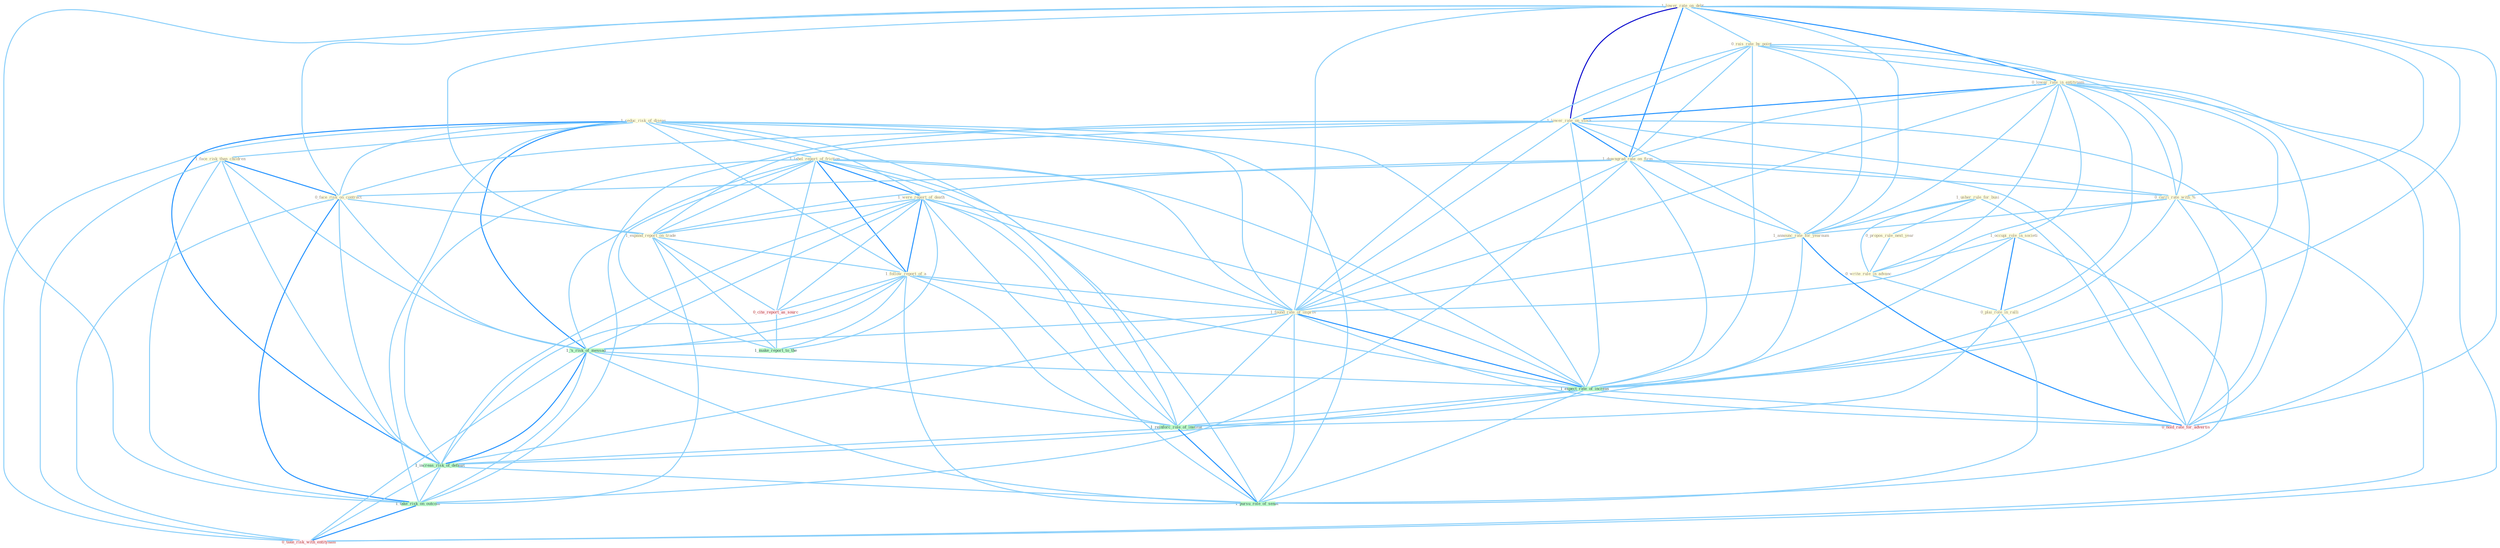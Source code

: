 Graph G{ 
    node
    [shape=polygon,style=filled,width=.5,height=.06,color="#BDFCC9",fixedsize=true,fontsize=4,
    fontcolor="#2f4f4f"];
    {node
    [color="#ffffe0", fontcolor="#8b7d6b"] "1_reduc_risk_of_diseas " "1_lower_rate_on_debt " "0_rais_rate_by_point " "1_face_risk_than_children " "0_lower_rate_in_entitynam " "1_usher_rule_for_busi " "1_label_report_of_friction " "1_occupi_role_in_societi " "1_lower_rate_on_stock " "1_downgrad_rate_on_firm " "1_were_report_of_death " "0_carri_rate_with_% " "0_face_risk_on_contract " "1_expand_report_on_trade " "1_announc_rate_for_yearnum " "1_follow_report_of_a " "0_propos_rule_next_year " "0_write_rule_in_advanc " "1_found_rate_of_improv " "0_plai_role_in_ralli "}
{node [color="#fff0f5", fontcolor="#b22222"] "0_cite_report_as_sourc " "0_take_risk_with_entitynam " "0_hold_rate_for_advertis "}
edge [color="#B0E2FF"];

	"1_reduc_risk_of_diseas " -- "1_face_risk_than_children " [w="1", color="#87cefa" ];
	"1_reduc_risk_of_diseas " -- "1_label_report_of_friction " [w="1", color="#87cefa" ];
	"1_reduc_risk_of_diseas " -- "1_were_report_of_death " [w="1", color="#87cefa" ];
	"1_reduc_risk_of_diseas " -- "0_face_risk_on_contract " [w="1", color="#87cefa" ];
	"1_reduc_risk_of_diseas " -- "1_follow_report_of_a " [w="1", color="#87cefa" ];
	"1_reduc_risk_of_diseas " -- "1_found_rate_of_improv " [w="1", color="#87cefa" ];
	"1_reduc_risk_of_diseas " -- "1_'s_risk_of_messag " [w="2", color="#1e90ff" , len=0.8];
	"1_reduc_risk_of_diseas " -- "1_expect_rate_of_increas " [w="1", color="#87cefa" ];
	"1_reduc_risk_of_diseas " -- "1_reinforc_role_of_institut " [w="1", color="#87cefa" ];
	"1_reduc_risk_of_diseas " -- "1_increas_risk_of_default " [w="2", color="#1e90ff" , len=0.8];
	"1_reduc_risk_of_diseas " -- "1_take_risk_on_outcom " [w="1", color="#87cefa" ];
	"1_reduc_risk_of_diseas " -- "1_pursu_role_of_senat " [w="1", color="#87cefa" ];
	"1_reduc_risk_of_diseas " -- "0_take_risk_with_entitynam " [w="1", color="#87cefa" ];
	"1_lower_rate_on_debt " -- "0_rais_rate_by_point " [w="1", color="#87cefa" ];
	"1_lower_rate_on_debt " -- "0_lower_rate_in_entitynam " [w="2", color="#1e90ff" , len=0.8];
	"1_lower_rate_on_debt " -- "1_lower_rate_on_stock " [w="3", color="#0000cd" , len=0.6];
	"1_lower_rate_on_debt " -- "1_downgrad_rate_on_firm " [w="2", color="#1e90ff" , len=0.8];
	"1_lower_rate_on_debt " -- "0_carri_rate_with_% " [w="1", color="#87cefa" ];
	"1_lower_rate_on_debt " -- "0_face_risk_on_contract " [w="1", color="#87cefa" ];
	"1_lower_rate_on_debt " -- "1_expand_report_on_trade " [w="1", color="#87cefa" ];
	"1_lower_rate_on_debt " -- "1_announc_rate_for_yearnum " [w="1", color="#87cefa" ];
	"1_lower_rate_on_debt " -- "1_found_rate_of_improv " [w="1", color="#87cefa" ];
	"1_lower_rate_on_debt " -- "1_expect_rate_of_increas " [w="1", color="#87cefa" ];
	"1_lower_rate_on_debt " -- "1_take_risk_on_outcom " [w="1", color="#87cefa" ];
	"1_lower_rate_on_debt " -- "0_hold_rate_for_advertis " [w="1", color="#87cefa" ];
	"0_rais_rate_by_point " -- "0_lower_rate_in_entitynam " [w="1", color="#87cefa" ];
	"0_rais_rate_by_point " -- "1_lower_rate_on_stock " [w="1", color="#87cefa" ];
	"0_rais_rate_by_point " -- "1_downgrad_rate_on_firm " [w="1", color="#87cefa" ];
	"0_rais_rate_by_point " -- "0_carri_rate_with_% " [w="1", color="#87cefa" ];
	"0_rais_rate_by_point " -- "1_announc_rate_for_yearnum " [w="1", color="#87cefa" ];
	"0_rais_rate_by_point " -- "1_found_rate_of_improv " [w="1", color="#87cefa" ];
	"0_rais_rate_by_point " -- "1_expect_rate_of_increas " [w="1", color="#87cefa" ];
	"0_rais_rate_by_point " -- "0_hold_rate_for_advertis " [w="1", color="#87cefa" ];
	"1_face_risk_than_children " -- "0_face_risk_on_contract " [w="2", color="#1e90ff" , len=0.8];
	"1_face_risk_than_children " -- "1_'s_risk_of_messag " [w="1", color="#87cefa" ];
	"1_face_risk_than_children " -- "1_increas_risk_of_default " [w="1", color="#87cefa" ];
	"1_face_risk_than_children " -- "1_take_risk_on_outcom " [w="1", color="#87cefa" ];
	"1_face_risk_than_children " -- "0_take_risk_with_entitynam " [w="1", color="#87cefa" ];
	"0_lower_rate_in_entitynam " -- "1_occupi_role_in_societi " [w="1", color="#87cefa" ];
	"0_lower_rate_in_entitynam " -- "1_lower_rate_on_stock " [w="2", color="#1e90ff" , len=0.8];
	"0_lower_rate_in_entitynam " -- "1_downgrad_rate_on_firm " [w="1", color="#87cefa" ];
	"0_lower_rate_in_entitynam " -- "0_carri_rate_with_% " [w="1", color="#87cefa" ];
	"0_lower_rate_in_entitynam " -- "1_announc_rate_for_yearnum " [w="1", color="#87cefa" ];
	"0_lower_rate_in_entitynam " -- "0_write_rule_in_advanc " [w="1", color="#87cefa" ];
	"0_lower_rate_in_entitynam " -- "1_found_rate_of_improv " [w="1", color="#87cefa" ];
	"0_lower_rate_in_entitynam " -- "0_plai_role_in_ralli " [w="1", color="#87cefa" ];
	"0_lower_rate_in_entitynam " -- "1_expect_rate_of_increas " [w="1", color="#87cefa" ];
	"0_lower_rate_in_entitynam " -- "0_take_risk_with_entitynam " [w="1", color="#87cefa" ];
	"0_lower_rate_in_entitynam " -- "0_hold_rate_for_advertis " [w="1", color="#87cefa" ];
	"1_usher_rule_for_busi " -- "1_announc_rate_for_yearnum " [w="1", color="#87cefa" ];
	"1_usher_rule_for_busi " -- "0_propos_rule_next_year " [w="1", color="#87cefa" ];
	"1_usher_rule_for_busi " -- "0_write_rule_in_advanc " [w="1", color="#87cefa" ];
	"1_usher_rule_for_busi " -- "0_hold_rate_for_advertis " [w="1", color="#87cefa" ];
	"1_label_report_of_friction " -- "1_were_report_of_death " [w="2", color="#1e90ff" , len=0.8];
	"1_label_report_of_friction " -- "1_expand_report_on_trade " [w="1", color="#87cefa" ];
	"1_label_report_of_friction " -- "1_follow_report_of_a " [w="2", color="#1e90ff" , len=0.8];
	"1_label_report_of_friction " -- "1_found_rate_of_improv " [w="1", color="#87cefa" ];
	"1_label_report_of_friction " -- "1_'s_risk_of_messag " [w="1", color="#87cefa" ];
	"1_label_report_of_friction " -- "1_expect_rate_of_increas " [w="1", color="#87cefa" ];
	"1_label_report_of_friction " -- "1_reinforc_role_of_institut " [w="1", color="#87cefa" ];
	"1_label_report_of_friction " -- "1_increas_risk_of_default " [w="1", color="#87cefa" ];
	"1_label_report_of_friction " -- "0_cite_report_as_sourc " [w="1", color="#87cefa" ];
	"1_label_report_of_friction " -- "1_pursu_role_of_senat " [w="1", color="#87cefa" ];
	"1_label_report_of_friction " -- "1_make_report_to_the " [w="1", color="#87cefa" ];
	"1_occupi_role_in_societi " -- "0_write_rule_in_advanc " [w="1", color="#87cefa" ];
	"1_occupi_role_in_societi " -- "0_plai_role_in_ralli " [w="2", color="#1e90ff" , len=0.8];
	"1_occupi_role_in_societi " -- "1_reinforc_role_of_institut " [w="1", color="#87cefa" ];
	"1_occupi_role_in_societi " -- "1_pursu_role_of_senat " [w="1", color="#87cefa" ];
	"1_lower_rate_on_stock " -- "1_downgrad_rate_on_firm " [w="2", color="#1e90ff" , len=0.8];
	"1_lower_rate_on_stock " -- "0_carri_rate_with_% " [w="1", color="#87cefa" ];
	"1_lower_rate_on_stock " -- "0_face_risk_on_contract " [w="1", color="#87cefa" ];
	"1_lower_rate_on_stock " -- "1_expand_report_on_trade " [w="1", color="#87cefa" ];
	"1_lower_rate_on_stock " -- "1_announc_rate_for_yearnum " [w="1", color="#87cefa" ];
	"1_lower_rate_on_stock " -- "1_found_rate_of_improv " [w="1", color="#87cefa" ];
	"1_lower_rate_on_stock " -- "1_expect_rate_of_increas " [w="1", color="#87cefa" ];
	"1_lower_rate_on_stock " -- "1_take_risk_on_outcom " [w="1", color="#87cefa" ];
	"1_lower_rate_on_stock " -- "0_hold_rate_for_advertis " [w="1", color="#87cefa" ];
	"1_downgrad_rate_on_firm " -- "0_carri_rate_with_% " [w="1", color="#87cefa" ];
	"1_downgrad_rate_on_firm " -- "0_face_risk_on_contract " [w="1", color="#87cefa" ];
	"1_downgrad_rate_on_firm " -- "1_expand_report_on_trade " [w="1", color="#87cefa" ];
	"1_downgrad_rate_on_firm " -- "1_announc_rate_for_yearnum " [w="1", color="#87cefa" ];
	"1_downgrad_rate_on_firm " -- "1_found_rate_of_improv " [w="1", color="#87cefa" ];
	"1_downgrad_rate_on_firm " -- "1_expect_rate_of_increas " [w="1", color="#87cefa" ];
	"1_downgrad_rate_on_firm " -- "1_take_risk_on_outcom " [w="1", color="#87cefa" ];
	"1_downgrad_rate_on_firm " -- "0_hold_rate_for_advertis " [w="1", color="#87cefa" ];
	"1_were_report_of_death " -- "1_expand_report_on_trade " [w="1", color="#87cefa" ];
	"1_were_report_of_death " -- "1_follow_report_of_a " [w="2", color="#1e90ff" , len=0.8];
	"1_were_report_of_death " -- "1_found_rate_of_improv " [w="1", color="#87cefa" ];
	"1_were_report_of_death " -- "1_'s_risk_of_messag " [w="1", color="#87cefa" ];
	"1_were_report_of_death " -- "1_expect_rate_of_increas " [w="1", color="#87cefa" ];
	"1_were_report_of_death " -- "1_reinforc_role_of_institut " [w="1", color="#87cefa" ];
	"1_were_report_of_death " -- "1_increas_risk_of_default " [w="1", color="#87cefa" ];
	"1_were_report_of_death " -- "0_cite_report_as_sourc " [w="1", color="#87cefa" ];
	"1_were_report_of_death " -- "1_pursu_role_of_senat " [w="1", color="#87cefa" ];
	"1_were_report_of_death " -- "1_make_report_to_the " [w="1", color="#87cefa" ];
	"0_carri_rate_with_% " -- "1_announc_rate_for_yearnum " [w="1", color="#87cefa" ];
	"0_carri_rate_with_% " -- "1_found_rate_of_improv " [w="1", color="#87cefa" ];
	"0_carri_rate_with_% " -- "1_expect_rate_of_increas " [w="1", color="#87cefa" ];
	"0_carri_rate_with_% " -- "0_take_risk_with_entitynam " [w="1", color="#87cefa" ];
	"0_carri_rate_with_% " -- "0_hold_rate_for_advertis " [w="1", color="#87cefa" ];
	"0_face_risk_on_contract " -- "1_expand_report_on_trade " [w="1", color="#87cefa" ];
	"0_face_risk_on_contract " -- "1_'s_risk_of_messag " [w="1", color="#87cefa" ];
	"0_face_risk_on_contract " -- "1_increas_risk_of_default " [w="1", color="#87cefa" ];
	"0_face_risk_on_contract " -- "1_take_risk_on_outcom " [w="2", color="#1e90ff" , len=0.8];
	"0_face_risk_on_contract " -- "0_take_risk_with_entitynam " [w="1", color="#87cefa" ];
	"1_expand_report_on_trade " -- "1_follow_report_of_a " [w="1", color="#87cefa" ];
	"1_expand_report_on_trade " -- "1_take_risk_on_outcom " [w="1", color="#87cefa" ];
	"1_expand_report_on_trade " -- "0_cite_report_as_sourc " [w="1", color="#87cefa" ];
	"1_expand_report_on_trade " -- "1_make_report_to_the " [w="1", color="#87cefa" ];
	"1_announc_rate_for_yearnum " -- "1_found_rate_of_improv " [w="1", color="#87cefa" ];
	"1_announc_rate_for_yearnum " -- "1_expect_rate_of_increas " [w="1", color="#87cefa" ];
	"1_announc_rate_for_yearnum " -- "0_hold_rate_for_advertis " [w="2", color="#1e90ff" , len=0.8];
	"1_follow_report_of_a " -- "1_found_rate_of_improv " [w="1", color="#87cefa" ];
	"1_follow_report_of_a " -- "1_'s_risk_of_messag " [w="1", color="#87cefa" ];
	"1_follow_report_of_a " -- "1_expect_rate_of_increas " [w="1", color="#87cefa" ];
	"1_follow_report_of_a " -- "1_reinforc_role_of_institut " [w="1", color="#87cefa" ];
	"1_follow_report_of_a " -- "1_increas_risk_of_default " [w="1", color="#87cefa" ];
	"1_follow_report_of_a " -- "0_cite_report_as_sourc " [w="1", color="#87cefa" ];
	"1_follow_report_of_a " -- "1_pursu_role_of_senat " [w="1", color="#87cefa" ];
	"1_follow_report_of_a " -- "1_make_report_to_the " [w="1", color="#87cefa" ];
	"0_propos_rule_next_year " -- "0_write_rule_in_advanc " [w="1", color="#87cefa" ];
	"0_write_rule_in_advanc " -- "0_plai_role_in_ralli " [w="1", color="#87cefa" ];
	"1_found_rate_of_improv " -- "1_'s_risk_of_messag " [w="1", color="#87cefa" ];
	"1_found_rate_of_improv " -- "1_expect_rate_of_increas " [w="2", color="#1e90ff" , len=0.8];
	"1_found_rate_of_improv " -- "1_reinforc_role_of_institut " [w="1", color="#87cefa" ];
	"1_found_rate_of_improv " -- "1_increas_risk_of_default " [w="1", color="#87cefa" ];
	"1_found_rate_of_improv " -- "1_pursu_role_of_senat " [w="1", color="#87cefa" ];
	"1_found_rate_of_improv " -- "0_hold_rate_for_advertis " [w="1", color="#87cefa" ];
	"0_plai_role_in_ralli " -- "1_reinforc_role_of_institut " [w="1", color="#87cefa" ];
	"0_plai_role_in_ralli " -- "1_pursu_role_of_senat " [w="1", color="#87cefa" ];
	"1_'s_risk_of_messag " -- "1_expect_rate_of_increas " [w="1", color="#87cefa" ];
	"1_'s_risk_of_messag " -- "1_reinforc_role_of_institut " [w="1", color="#87cefa" ];
	"1_'s_risk_of_messag " -- "1_increas_risk_of_default " [w="2", color="#1e90ff" , len=0.8];
	"1_'s_risk_of_messag " -- "1_take_risk_on_outcom " [w="1", color="#87cefa" ];
	"1_'s_risk_of_messag " -- "1_pursu_role_of_senat " [w="1", color="#87cefa" ];
	"1_'s_risk_of_messag " -- "0_take_risk_with_entitynam " [w="1", color="#87cefa" ];
	"1_expect_rate_of_increas " -- "1_reinforc_role_of_institut " [w="1", color="#87cefa" ];
	"1_expect_rate_of_increas " -- "1_increas_risk_of_default " [w="1", color="#87cefa" ];
	"1_expect_rate_of_increas " -- "1_pursu_role_of_senat " [w="1", color="#87cefa" ];
	"1_expect_rate_of_increas " -- "0_hold_rate_for_advertis " [w="1", color="#87cefa" ];
	"1_reinforc_role_of_institut " -- "1_increas_risk_of_default " [w="1", color="#87cefa" ];
	"1_reinforc_role_of_institut " -- "1_pursu_role_of_senat " [w="2", color="#1e90ff" , len=0.8];
	"1_increas_risk_of_default " -- "1_take_risk_on_outcom " [w="1", color="#87cefa" ];
	"1_increas_risk_of_default " -- "1_pursu_role_of_senat " [w="1", color="#87cefa" ];
	"1_increas_risk_of_default " -- "0_take_risk_with_entitynam " [w="1", color="#87cefa" ];
	"1_take_risk_on_outcom " -- "0_take_risk_with_entitynam " [w="2", color="#1e90ff" , len=0.8];
	"0_cite_report_as_sourc " -- "1_make_report_to_the " [w="1", color="#87cefa" ];
}